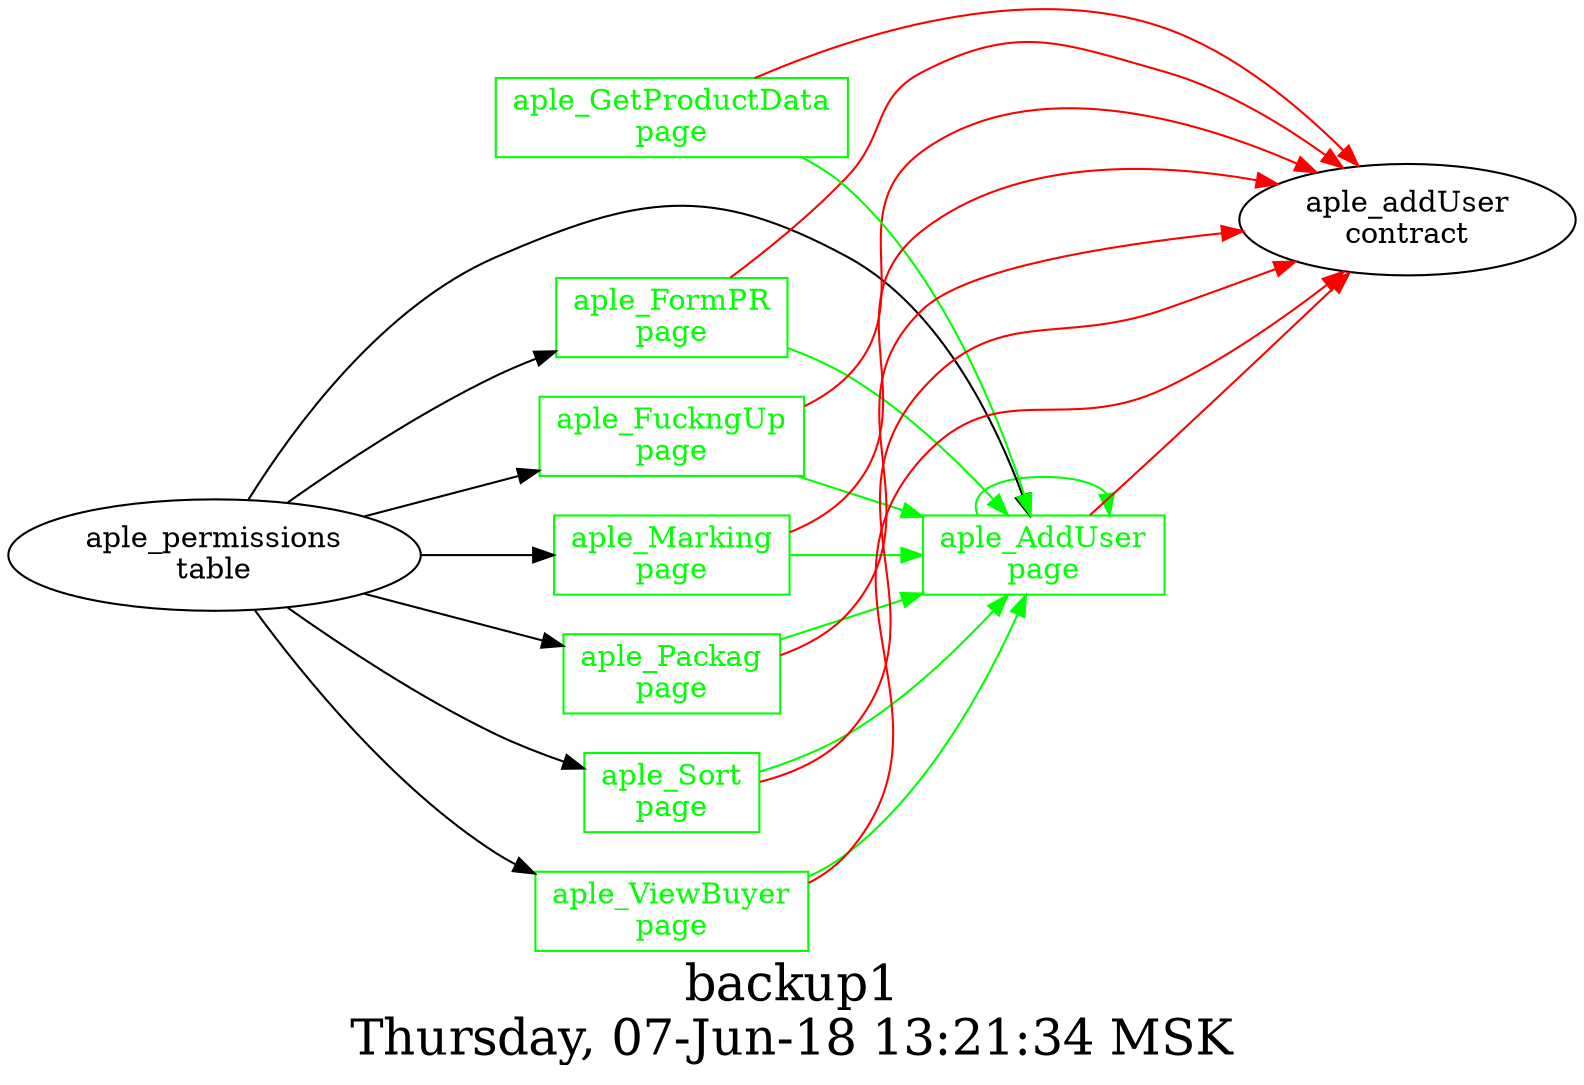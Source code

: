 digraph G {
graph [
  fontsize="24";
  label="backup1\nThursday, 07-Jun-18 13:21:34 MSK";
  nojustify=true;
  ordering=out;
  rankdir=LR;
  size="30";
];
"aple_AddUser\npage" -> "aple_addUser\ncontract"  [ color=red ]
"aple_permissions\ntable" -> "aple_AddUser\npage"
"aple_AddUser\npage" -> "aple_AddUser\npage"  [ color=green ]
"aple_AddUser\npage" [color=green, fontcolor=green, group=pages, shape=record];
"aple_FormPR\npage" -> "aple_addUser\ncontract"  [ color=red ]
"aple_permissions\ntable" -> "aple_FormPR\npage"
"aple_FormPR\npage" -> "aple_AddUser\npage"  [ color=green ]
"aple_FormPR\npage" [color=green, fontcolor=green, group=pages, shape=record];
"aple_FuckngUp\npage" -> "aple_addUser\ncontract"  [ color=red ]
"aple_permissions\ntable" -> "aple_FuckngUp\npage"
"aple_FuckngUp\npage" -> "aple_AddUser\npage"  [ color=green ]
"aple_FuckngUp\npage" [color=green, fontcolor=green, group=pages, shape=record];
"aple_GetProductData\npage" -> "aple_addUser\ncontract"  [ color=red ]
"aple_GetProductData\npage" -> "aple_AddUser\npage"  [ color=green ]
"aple_GetProductData\npage" [color=green, fontcolor=green, group=pages, shape=record];
"aple_Marking\npage" -> "aple_addUser\ncontract"  [ color=red ]
"aple_permissions\ntable" -> "aple_Marking\npage"
"aple_Marking\npage" -> "aple_AddUser\npage"  [ color=green ]
"aple_Marking\npage" [color=green, fontcolor=green, group=pages, shape=record];
"aple_Packag\npage" -> "aple_addUser\ncontract"  [ color=red ]
"aple_permissions\ntable" -> "aple_Packag\npage"
"aple_Packag\npage" -> "aple_AddUser\npage"  [ color=green ]
"aple_Packag\npage" [color=green, fontcolor=green, group=pages, shape=record];
"aple_Sort\npage" -> "aple_addUser\ncontract"  [ color=red ]
"aple_permissions\ntable" -> "aple_Sort\npage"
"aple_Sort\npage" -> "aple_AddUser\npage"  [ color=green ]
"aple_Sort\npage" [color=green, fontcolor=green, group=pages, shape=record];
"aple_ViewBuyer\npage" -> "aple_addUser\ncontract"  [ color=red ]
"aple_permissions\ntable" -> "aple_ViewBuyer\npage"
"aple_ViewBuyer\npage" -> "aple_AddUser\npage"  [ color=green ]
"aple_ViewBuyer\npage" [color=green, fontcolor=green, group=pages, shape=record];
}
